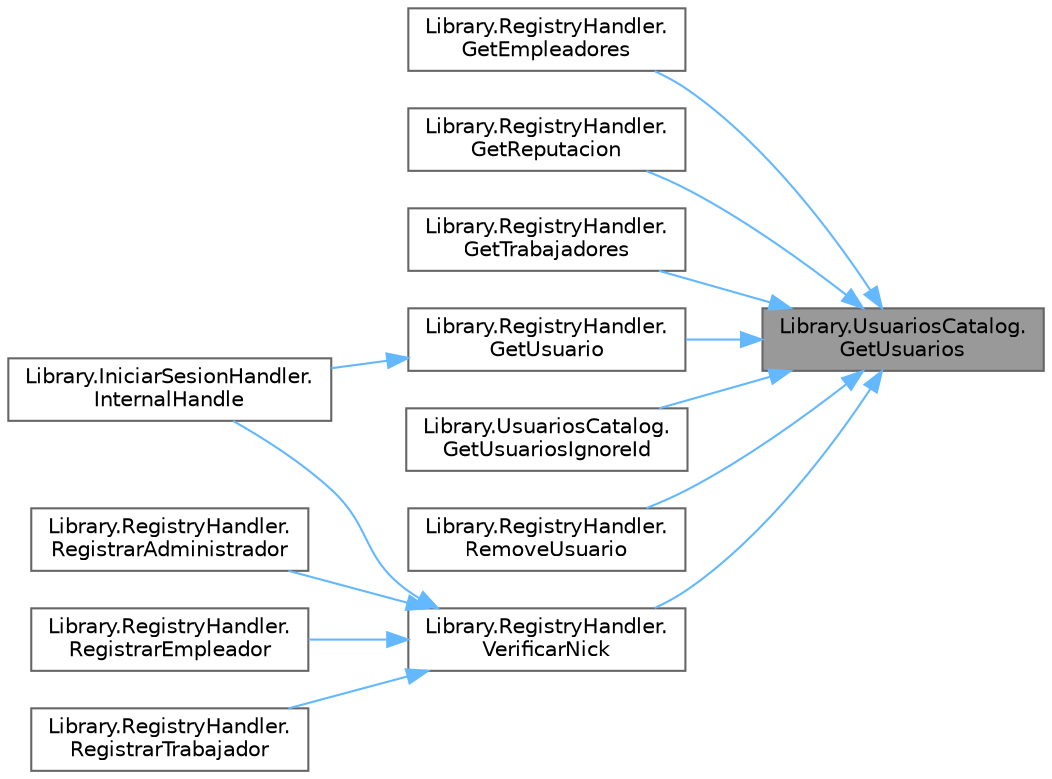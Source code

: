 digraph "Library.UsuariosCatalog.GetUsuarios"
{
 // INTERACTIVE_SVG=YES
 // LATEX_PDF_SIZE
  bgcolor="transparent";
  edge [fontname=Helvetica,fontsize=10,labelfontname=Helvetica,labelfontsize=10];
  node [fontname=Helvetica,fontsize=10,shape=box,height=0.2,width=0.4];
  rankdir="RL";
  Node1 [label="Library.UsuariosCatalog.\lGetUsuarios",height=0.2,width=0.4,color="gray40", fillcolor="grey60", style="filled", fontcolor="black",tooltip="Método para conocer los usuarios."];
  Node1 -> Node2 [dir="back",color="steelblue1",style="solid"];
  Node2 [label="Library.RegistryHandler.\lGetEmpleadores",height=0.2,width=0.4,color="grey40", fillcolor="white", style="filled",URL="$classLibrary_1_1RegistryHandler.html#a1a2cd2aa0e0c52e9edf3f7fa1d532d9e",tooltip="Método para obtener la lista de empleadores."];
  Node1 -> Node3 [dir="back",color="steelblue1",style="solid"];
  Node3 [label="Library.RegistryHandler.\lGetReputacion",height=0.2,width=0.4,color="grey40", fillcolor="white", style="filled",URL="$classLibrary_1_1RegistryHandler.html#a3f0d200ef62a50bebf5f6c91ea7a4e36",tooltip="Método para obtener reputación de un trabajador o empleador."];
  Node1 -> Node4 [dir="back",color="steelblue1",style="solid"];
  Node4 [label="Library.RegistryHandler.\lGetTrabajadores",height=0.2,width=0.4,color="grey40", fillcolor="white", style="filled",URL="$classLibrary_1_1RegistryHandler.html#ae52d7593bb8a63139a1d4aed856a61c6",tooltip="Método para obtener la lista de trabajadores."];
  Node1 -> Node5 [dir="back",color="steelblue1",style="solid"];
  Node5 [label="Library.RegistryHandler.\lGetUsuario",height=0.2,width=0.4,color="grey40", fillcolor="white", style="filled",URL="$classLibrary_1_1RegistryHandler.html#ab102a5d3011a478c5e6b60401941d429",tooltip="Método para obtener los datos de un Usuario."];
  Node5 -> Node6 [dir="back",color="steelblue1",style="solid"];
  Node6 [label="Library.IniciarSesionHandler.\lInternalHandle",height=0.2,width=0.4,color="grey40", fillcolor="white", style="filled",URL="$classLibrary_1_1IniciarSesionHandler.html#a566f96ad9b1d3b6b2fa9d0640d7e924e",tooltip="Procesamiento de los mensajes."];
  Node1 -> Node7 [dir="back",color="steelblue1",style="solid"];
  Node7 [label="Library.UsuariosCatalog.\lGetUsuariosIgnoreId",height=0.2,width=0.4,color="grey40", fillcolor="white", style="filled",URL="$classLibrary_1_1UsuariosCatalog.html#a66f68817f93554a940e060480ddf38fb",tooltip="Método para obtener Usuario por id."];
  Node1 -> Node8 [dir="back",color="steelblue1",style="solid"];
  Node8 [label="Library.RegistryHandler.\lRemoveUsuario",height=0.2,width=0.4,color="grey40", fillcolor="white", style="filled",URL="$classLibrary_1_1RegistryHandler.html#a5437661b3a2bc53db95ce02947b4a59a",tooltip="Método para eliminar un Usuario."];
  Node1 -> Node9 [dir="back",color="steelblue1",style="solid"];
  Node9 [label="Library.RegistryHandler.\lVerificarNick",height=0.2,width=0.4,color="grey40", fillcolor="white", style="filled",URL="$classLibrary_1_1RegistryHandler.html#ab807cbae1dac0a1a8d26a3d3dab44b20",tooltip="Método para verificar el nickname de un Usuario."];
  Node9 -> Node6 [dir="back",color="steelblue1",style="solid"];
  Node9 -> Node10 [dir="back",color="steelblue1",style="solid"];
  Node10 [label="Library.RegistryHandler.\lRegistrarAdministrador",height=0.2,width=0.4,color="grey40", fillcolor="white", style="filled",URL="$classLibrary_1_1RegistryHandler.html#a3a3c8dbcc470376d7f9082ed727e9cad",tooltip="Método para registrar un administrador."];
  Node9 -> Node11 [dir="back",color="steelblue1",style="solid"];
  Node11 [label="Library.RegistryHandler.\lRegistrarEmpleador",height=0.2,width=0.4,color="grey40", fillcolor="white", style="filled",URL="$classLibrary_1_1RegistryHandler.html#a9cea158f44e96feb3ee3b4cf8a2c166c",tooltip="Método para registrar un empleador."];
  Node9 -> Node12 [dir="back",color="steelblue1",style="solid"];
  Node12 [label="Library.RegistryHandler.\lRegistrarTrabajador",height=0.2,width=0.4,color="grey40", fillcolor="white", style="filled",URL="$classLibrary_1_1RegistryHandler.html#a0bf9704d7dc2ab9bf3cde59b66012d69",tooltip="Método para registrar un trabajador."];
}
